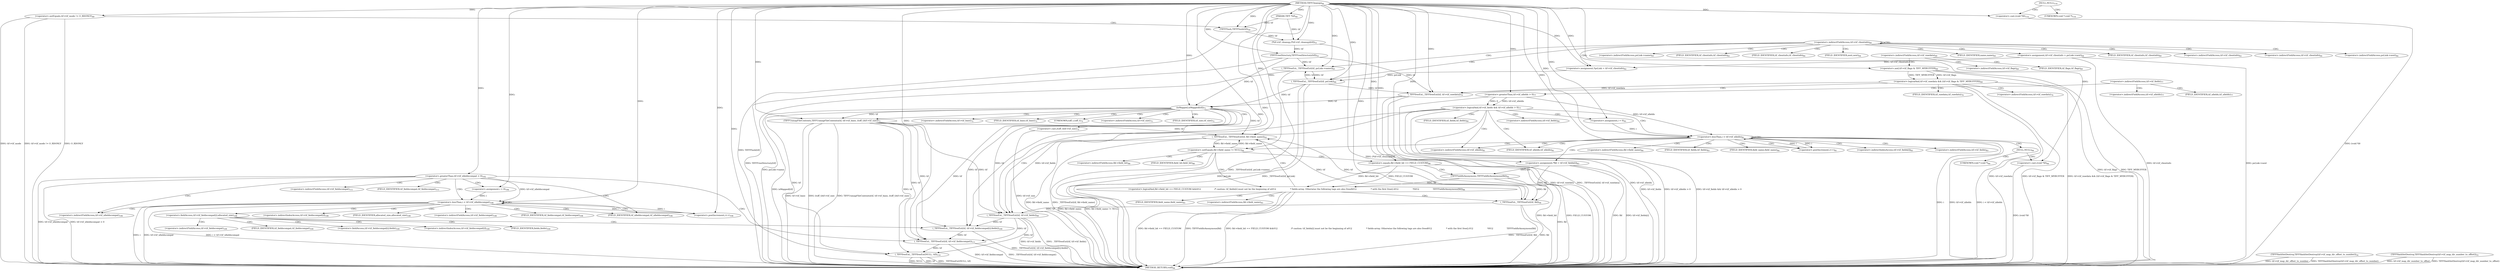 digraph "TIFFCleanup" {  
"99027" [label = <(METHOD,TIFFCleanup)<SUB>44</SUB>> ]
"99229" [label = <(METHOD_RETURN,void)<SUB>44</SUB>> ]
"99028" [label = <(PARAM,TIFF *tif)<SUB>44</SUB>> ]
"99039" [label = <(*tif-&gt;tif_cleanup,(*tif-&gt;tif_cleanup)(tif))<SUB>51</SUB>> ]
"99045" [label = <(TIFFFreeDirectory,TIFFFreeDirectory(tif))<SUB>52</SUB>> ]
"99047" [label = <(TIFFHashSetDestroy,TIFFHashSetDestroy(tif-&gt;tif_map_dir_offset_to_number))<SUB>54</SUB>> ]
"99051" [label = <(TIFFHashSetDestroy,TIFFHashSetDestroy(tif-&gt;tif_map_dir_number_to_offset))<SUB>55</SUB>> ]
"99222" [label = <(_TIFFfreeExt,_TIFFfreeExt(NULL, tif))<SUB>114</SUB>> ]
"99031" [label = <(&lt;operator&gt;.notEquals,tif-&gt;tif_mode != O_RDONLY)<SUB>49</SUB>> ]
"99082" [label = <(&lt;operator&gt;.logicalAnd,tif-&gt;tif_rawdata &amp;&amp; (tif-&gt;tif_flags &amp; TIFF_MYBUFFER))<SUB>69</SUB>> ]
"99098" [label = <(isMapped,isMapped(tif))<SUB>71</SUB>> ]
"99112" [label = <(&lt;operator&gt;.logicalAnd,tif-&gt;tif_fields &amp;&amp; tif-&gt;tif_nfields &gt; 0)<SUB>77</SUB>> ]
"99179" [label = <(&lt;operator&gt;.greaterThan,tif-&gt;tif_nfieldscompat &gt; 0)<SUB>102</SUB>> ]
"99037" [label = <(TIFFFlush,TIFFFlush(tif))<SUB>50</SUB>> ]
"99061" [label = <(&lt;operator&gt;.assignment,*psLink = tif-&gt;tif_clientinfo)<SUB>62</SUB>> ]
"99066" [label = <(&lt;operator&gt;.assignment,tif-&gt;tif_clientinfo = psLink-&gt;next)<SUB>64</SUB>> ]
"99073" [label = <(_TIFFfreeExt,_TIFFfreeExt(tif, psLink-&gt;name))<SUB>65</SUB>> ]
"99078" [label = <(_TIFFfreeExt,_TIFFfreeExt(tif, psLink))<SUB>66</SUB>> ]
"99092" [label = <(_TIFFfreeExt,_TIFFfreeExt(tif, tif-&gt;tif_rawdata))<SUB>70</SUB>> ]
"99101" [label = <(TIFFUnmapFileContents,TIFFUnmapFileContents(tif, tif-&gt;tif_base, (toff_t)tif-&gt;tif_size))<SUB>72</SUB>> ]
"99173" [label = <(_TIFFfreeExt,_TIFFfreeExt(tif, tif-&gt;tif_fields))<SUB>99</SUB>> ]
"99217" [label = <(_TIFFfreeExt,_TIFFfreeExt(tif, tif-&gt;tif_fieldscompat))<SUB>111</SUB>> ]
"99086" [label = <(&lt;operator&gt;.and,tif-&gt;tif_flags &amp; TIFF_MYBUFFER)<SUB>69</SUB>> ]
"99116" [label = <(&lt;operator&gt;.greaterThan,tif-&gt;tif_nfields &gt; 0)<SUB>77</SUB>> ]
"99128" [label = <(&lt;operator&gt;.lessThan,i &lt; tif-&gt;tif_nfields)<SUB>81</SUB>> ]
"99133" [label = <(&lt;operator&gt;.postIncrement,i++)<SUB>81</SUB>> ]
"99191" [label = <(&lt;operator&gt;.lessThan,i &lt; tif-&gt;tif_nfieldscompat)<SUB>106</SUB>> ]
"99196" [label = <(&lt;operator&gt;.postIncrement,i++)<SUB>106</SUB>> ]
"99225" [label = <(&lt;operator&gt;.cast,(void *)0)<SUB>114</SUB>> ]
"99106" [label = <(&lt;operator&gt;.cast,(toff_t)tif-&gt;tif_size)<SUB>72</SUB>> ]
"99125" [label = <(&lt;operator&gt;.assignment,i = 0)<SUB>81</SUB>> ]
"99137" [label = <(&lt;operator&gt;.assignment,*fld = tif-&gt;tif_fields[i])<SUB>83</SUB>> ]
"99188" [label = <(&lt;operator&gt;.assignment,i = 0)<SUB>106</SUB>> ]
"99145" [label = <(&lt;operator&gt;.notEquals,fld-&gt;field_name != NULL)<SUB>84</SUB>> ]
"99208" [label = <(_TIFFfreeExt,_TIFFfreeExt(tif, tif-&gt;tif_fieldscompat[i].fields))<SUB>109</SUB>> ]
"99156" [label = <(&lt;operator&gt;.logicalAnd,fld-&gt;field_bit == FIELD_CUSTOM &amp;&amp;\012                    /* caution: tif_fields[i] must not be the beginning of a\012                     * fields-array. Otherwise the following tags are also freed\012                     * with the first free().\012                     */\012                    TIFFFieldIsAnonymous(fld))<SUB>86</SUB>> ]
"99151" [label = <(&lt;operator&gt;.cast,(void *)0)<SUB>84</SUB>> ]
"99165" [label = <(_TIFFfreeExt,_TIFFfreeExt(tif, fld-&gt;field_name))<SUB>93</SUB>> ]
"99170" [label = <(_TIFFfreeExt,_TIFFfreeExt(tif, fld))<SUB>94</SUB>> ]
"99157" [label = <(&lt;operator&gt;.equals,fld-&gt;field_bit == FIELD_CUSTOM)<SUB>86</SUB>> ]
"99162" [label = <(TIFFFieldIsAnonymous,TIFFFieldIsAnonymous(fld))<SUB>91</SUB>> ]
"99056" [label = <(&lt;operator&gt;.indirectFieldAccess,tif-&gt;tif_clientinfo)<SUB>60</SUB>> ]
"99223" [label = <(NULL,NULL)<SUB>114</SUB>> ]
"99058" [label = <(FIELD_IDENTIFIER,tif_clientinfo,tif_clientinfo)<SUB>60</SUB>> ]
"99083" [label = <(&lt;operator&gt;.indirectFieldAccess,tif-&gt;tif_rawdata)<SUB>69</SUB>> ]
"99113" [label = <(&lt;operator&gt;.indirectFieldAccess,tif-&gt;tif_fields)<SUB>77</SUB>> ]
"99063" [label = <(&lt;operator&gt;.indirectFieldAccess,tif-&gt;tif_clientinfo)<SUB>62</SUB>> ]
"99067" [label = <(&lt;operator&gt;.indirectFieldAccess,tif-&gt;tif_clientinfo)<SUB>64</SUB>> ]
"99070" [label = <(&lt;operator&gt;.indirectFieldAccess,psLink-&gt;next)<SUB>64</SUB>> ]
"99075" [label = <(&lt;operator&gt;.indirectFieldAccess,psLink-&gt;name)<SUB>65</SUB>> ]
"99087" [label = <(&lt;operator&gt;.indirectFieldAccess,tif-&gt;tif_flags)<SUB>69</SUB>> ]
"99094" [label = <(&lt;operator&gt;.indirectFieldAccess,tif-&gt;tif_rawdata)<SUB>70</SUB>> ]
"99103" [label = <(&lt;operator&gt;.indirectFieldAccess,tif-&gt;tif_base)<SUB>72</SUB>> ]
"99117" [label = <(&lt;operator&gt;.indirectFieldAccess,tif-&gt;tif_nfields)<SUB>77</SUB>> ]
"99175" [label = <(&lt;operator&gt;.indirectFieldAccess,tif-&gt;tif_fields)<SUB>99</SUB>> ]
"99219" [label = <(&lt;operator&gt;.indirectFieldAccess,tif-&gt;tif_fieldscompat)<SUB>111</SUB>> ]
"99065" [label = <(FIELD_IDENTIFIER,tif_clientinfo,tif_clientinfo)<SUB>62</SUB>> ]
"99069" [label = <(FIELD_IDENTIFIER,tif_clientinfo,tif_clientinfo)<SUB>64</SUB>> ]
"99072" [label = <(FIELD_IDENTIFIER,next,next)<SUB>64</SUB>> ]
"99077" [label = <(FIELD_IDENTIFIER,name,name)<SUB>65</SUB>> ]
"99089" [label = <(FIELD_IDENTIFIER,tif_flags,tif_flags)<SUB>69</SUB>> ]
"99096" [label = <(FIELD_IDENTIFIER,tif_rawdata,tif_rawdata)<SUB>70</SUB>> ]
"99105" [label = <(FIELD_IDENTIFIER,tif_base,tif_base)<SUB>72</SUB>> ]
"99107" [label = <(UNKNOWN,toff_t,toff_t)<SUB>72</SUB>> ]
"99108" [label = <(&lt;operator&gt;.indirectFieldAccess,tif-&gt;tif_size)<SUB>72</SUB>> ]
"99119" [label = <(FIELD_IDENTIFIER,tif_nfields,tif_nfields)<SUB>77</SUB>> ]
"99130" [label = <(&lt;operator&gt;.indirectFieldAccess,tif-&gt;tif_nfields)<SUB>81</SUB>> ]
"99177" [label = <(FIELD_IDENTIFIER,tif_fields,tif_fields)<SUB>99</SUB>> ]
"99193" [label = <(&lt;operator&gt;.indirectFieldAccess,tif-&gt;tif_nfieldscompat)<SUB>106</SUB>> ]
"99221" [label = <(FIELD_IDENTIFIER,tif_fieldscompat,tif_fieldscompat)<SUB>111</SUB>> ]
"99226" [label = <(UNKNOWN,void *,void *)<SUB>114</SUB>> ]
"99110" [label = <(FIELD_IDENTIFIER,tif_size,tif_size)<SUB>72</SUB>> ]
"99132" [label = <(FIELD_IDENTIFIER,tif_nfields,tif_nfields)<SUB>81</SUB>> ]
"99139" [label = <(&lt;operator&gt;.indirectIndexAccess,tif-&gt;tif_fields[i])<SUB>83</SUB>> ]
"99195" [label = <(FIELD_IDENTIFIER,tif_nfieldscompat,tif_nfieldscompat)<SUB>106</SUB>> ]
"99200" [label = <(&lt;operator&gt;.fieldAccess,tif-&gt;tif_fieldscompat[i].allocated_size)<SUB>108</SUB>> ]
"99140" [label = <(&lt;operator&gt;.indirectFieldAccess,tif-&gt;tif_fields)<SUB>83</SUB>> ]
"99146" [label = <(&lt;operator&gt;.indirectFieldAccess,fld-&gt;field_name)<SUB>84</SUB>> ]
"99149" [label = <(NULL,NULL)<SUB>84</SUB>> ]
"99201" [label = <(&lt;operator&gt;.indirectIndexAccess,tif-&gt;tif_fieldscompat[i])<SUB>108</SUB>> ]
"99206" [label = <(FIELD_IDENTIFIER,allocated_size,allocated_size)<SUB>108</SUB>> ]
"99142" [label = <(FIELD_IDENTIFIER,tif_fields,tif_fields)<SUB>83</SUB>> ]
"99148" [label = <(FIELD_IDENTIFIER,field_name,field_name)<SUB>84</SUB>> ]
"99202" [label = <(&lt;operator&gt;.indirectFieldAccess,tif-&gt;tif_fieldscompat)<SUB>108</SUB>> ]
"99210" [label = <(&lt;operator&gt;.fieldAccess,tif-&gt;tif_fieldscompat[i].fields)<SUB>109</SUB>> ]
"99204" [label = <(FIELD_IDENTIFIER,tif_fieldscompat,tif_fieldscompat)<SUB>108</SUB>> ]
"99211" [label = <(&lt;operator&gt;.indirectIndexAccess,tif-&gt;tif_fieldscompat[i])<SUB>109</SUB>> ]
"99216" [label = <(FIELD_IDENTIFIER,fields,fields)<SUB>109</SUB>> ]
"99152" [label = <(UNKNOWN,void *,void *)<SUB>84</SUB>> ]
"99158" [label = <(&lt;operator&gt;.indirectFieldAccess,fld-&gt;field_bit)<SUB>86</SUB>> ]
"99167" [label = <(&lt;operator&gt;.indirectFieldAccess,fld-&gt;field_name)<SUB>93</SUB>> ]
"99212" [label = <(&lt;operator&gt;.indirectFieldAccess,tif-&gt;tif_fieldscompat)<SUB>109</SUB>> ]
"99160" [label = <(FIELD_IDENTIFIER,field_bit,field_bit)<SUB>86</SUB>> ]
"99169" [label = <(FIELD_IDENTIFIER,field_name,field_name)<SUB>93</SUB>> ]
"99214" [label = <(FIELD_IDENTIFIER,tif_fieldscompat,tif_fieldscompat)<SUB>109</SUB>> ]
  "99031" -> "99229"  [ label = "DDG: tif-&gt;tif_mode"] 
  "99031" -> "99229"  [ label = "DDG: tif-&gt;tif_mode != O_RDONLY"] 
  "99037" -> "99229"  [ label = "DDG: TIFFFlush(tif)"] 
  "99039" -> "99229"  [ label = "DDG: (*tif-&gt;tif_cleanup)(tif)"] 
  "99045" -> "99229"  [ label = "DDG: TIFFFreeDirectory(tif)"] 
  "99047" -> "99229"  [ label = "DDG: tif-&gt;tif_map_dir_offset_to_number"] 
  "99047" -> "99229"  [ label = "DDG: TIFFHashSetDestroy(tif-&gt;tif_map_dir_offset_to_number)"] 
  "99051" -> "99229"  [ label = "DDG: tif-&gt;tif_map_dir_number_to_offset"] 
  "99051" -> "99229"  [ label = "DDG: TIFFHashSetDestroy(tif-&gt;tif_map_dir_number_to_offset)"] 
  "99082" -> "99229"  [ label = "DDG: tif-&gt;tif_rawdata"] 
  "99086" -> "99229"  [ label = "DDG: tif-&gt;tif_flags"] 
  "99082" -> "99229"  [ label = "DDG: tif-&gt;tif_flags &amp; TIFF_MYBUFFER"] 
  "99082" -> "99229"  [ label = "DDG: tif-&gt;tif_rawdata &amp;&amp; (tif-&gt;tif_flags &amp; TIFF_MYBUFFER)"] 
  "99092" -> "99229"  [ label = "DDG: tif-&gt;tif_rawdata"] 
  "99092" -> "99229"  [ label = "DDG: _TIFFfreeExt(tif, tif-&gt;tif_rawdata)"] 
  "99098" -> "99229"  [ label = "DDG: isMapped(tif)"] 
  "99101" -> "99229"  [ label = "DDG: tif-&gt;tif_base"] 
  "99106" -> "99229"  [ label = "DDG: tif-&gt;tif_size"] 
  "99101" -> "99229"  [ label = "DDG: (toff_t)tif-&gt;tif_size"] 
  "99101" -> "99229"  [ label = "DDG: TIFFUnmapFileContents(tif, tif-&gt;tif_base, (toff_t)tif-&gt;tif_size)"] 
  "99112" -> "99229"  [ label = "DDG: tif-&gt;tif_fields"] 
  "99116" -> "99229"  [ label = "DDG: tif-&gt;tif_nfields"] 
  "99112" -> "99229"  [ label = "DDG: tif-&gt;tif_nfields &gt; 0"] 
  "99112" -> "99229"  [ label = "DDG: tif-&gt;tif_fields &amp;&amp; tif-&gt;tif_nfields &gt; 0"] 
  "99128" -> "99229"  [ label = "DDG: i"] 
  "99128" -> "99229"  [ label = "DDG: tif-&gt;tif_nfields"] 
  "99128" -> "99229"  [ label = "DDG: i &lt; tif-&gt;tif_nfields"] 
  "99173" -> "99229"  [ label = "DDG: tif-&gt;tif_fields"] 
  "99173" -> "99229"  [ label = "DDG: _TIFFfreeExt(tif, tif-&gt;tif_fields)"] 
  "99179" -> "99229"  [ label = "DDG: tif-&gt;tif_nfieldscompat"] 
  "99179" -> "99229"  [ label = "DDG: tif-&gt;tif_nfieldscompat &gt; 0"] 
  "99191" -> "99229"  [ label = "DDG: i"] 
  "99191" -> "99229"  [ label = "DDG: tif-&gt;tif_nfieldscompat"] 
  "99191" -> "99229"  [ label = "DDG: i &lt; tif-&gt;tif_nfieldscompat"] 
  "99217" -> "99229"  [ label = "DDG: tif-&gt;tif_fieldscompat"] 
  "99217" -> "99229"  [ label = "DDG: _TIFFfreeExt(tif, tif-&gt;tif_fieldscompat)"] 
  "99222" -> "99229"  [ label = "DDG: NULL"] 
  "99225" -> "99229"  [ label = "DDG: (void *)0"] 
  "99222" -> "99229"  [ label = "DDG: tif"] 
  "99222" -> "99229"  [ label = "DDG: _TIFFfreeExt(NULL, tif)"] 
  "99208" -> "99229"  [ label = "DDG: _TIFFfreeExt(tif, tif-&gt;tif_fieldscompat[i].fields)"] 
  "99137" -> "99229"  [ label = "DDG: fld"] 
  "99137" -> "99229"  [ label = "DDG: tif-&gt;tif_fields[i]"] 
  "99145" -> "99229"  [ label = "DDG: fld-&gt;field_name"] 
  "99151" -> "99229"  [ label = "DDG: (void *)0"] 
  "99145" -> "99229"  [ label = "DDG: fld-&gt;field_name != NULL"] 
  "99157" -> "99229"  [ label = "DDG: fld-&gt;field_bit"] 
  "99156" -> "99229"  [ label = "DDG: fld-&gt;field_bit == FIELD_CUSTOM"] 
  "99162" -> "99229"  [ label = "DDG: fld"] 
  "99156" -> "99229"  [ label = "DDG: TIFFFieldIsAnonymous(fld)"] 
  "99156" -> "99229"  [ label = "DDG: fld-&gt;field_bit == FIELD_CUSTOM &amp;&amp;\012                    /* caution: tif_fields[i] must not be the beginning of a\012                     * fields-array. Otherwise the following tags are also freed\012                     * with the first free().\012                     */\012                    TIFFFieldIsAnonymous(fld)"] 
  "99165" -> "99229"  [ label = "DDG: fld-&gt;field_name"] 
  "99165" -> "99229"  [ label = "DDG: _TIFFfreeExt(tif, fld-&gt;field_name)"] 
  "99170" -> "99229"  [ label = "DDG: fld"] 
  "99170" -> "99229"  [ label = "DDG: _TIFFfreeExt(tif, fld)"] 
  "99066" -> "99229"  [ label = "DDG: tif-&gt;tif_clientinfo"] 
  "99066" -> "99229"  [ label = "DDG: psLink-&gt;next"] 
  "99073" -> "99229"  [ label = "DDG: psLink-&gt;name"] 
  "99073" -> "99229"  [ label = "DDG: _TIFFfreeExt(tif, psLink-&gt;name)"] 
  "99078" -> "99229"  [ label = "DDG: psLink"] 
  "99078" -> "99229"  [ label = "DDG: _TIFFfreeExt(tif, psLink)"] 
  "99157" -> "99229"  [ label = "DDG: FIELD_CUSTOM"] 
  "99031" -> "99229"  [ label = "DDG: O_RDONLY"] 
  "99086" -> "99229"  [ label = "DDG: TIFF_MYBUFFER"] 
  "99027" -> "99028"  [ label = "DDG: "] 
  "99037" -> "99039"  [ label = "DDG: tif"] 
  "99028" -> "99039"  [ label = "DDG: tif"] 
  "99027" -> "99039"  [ label = "DDG: "] 
  "99039" -> "99045"  [ label = "DDG: tif"] 
  "99027" -> "99045"  [ label = "DDG: "] 
  "99027" -> "99222"  [ label = "DDG: "] 
  "99098" -> "99222"  [ label = "DDG: tif"] 
  "99101" -> "99222"  [ label = "DDG: tif"] 
  "99173" -> "99222"  [ label = "DDG: tif"] 
  "99217" -> "99222"  [ label = "DDG: tif"] 
  "99027" -> "99031"  [ label = "DDG: "] 
  "99066" -> "99061"  [ label = "DDG: tif-&gt;tif_clientinfo"] 
  "99086" -> "99082"  [ label = "DDG: tif-&gt;tif_flags"] 
  "99086" -> "99082"  [ label = "DDG: TIFF_MYBUFFER"] 
  "99045" -> "99098"  [ label = "DDG: tif"] 
  "99092" -> "99098"  [ label = "DDG: tif"] 
  "99078" -> "99098"  [ label = "DDG: tif"] 
  "99027" -> "99098"  [ label = "DDG: "] 
  "99116" -> "99112"  [ label = "DDG: tif-&gt;tif_nfields"] 
  "99116" -> "99112"  [ label = "DDG: 0"] 
  "99027" -> "99179"  [ label = "DDG: "] 
  "99028" -> "99037"  [ label = "DDG: tif"] 
  "99027" -> "99037"  [ label = "DDG: "] 
  "99027" -> "99061"  [ label = "DDG: "] 
  "99045" -> "99073"  [ label = "DDG: tif"] 
  "99078" -> "99073"  [ label = "DDG: tif"] 
  "99027" -> "99073"  [ label = "DDG: "] 
  "99073" -> "99078"  [ label = "DDG: tif"] 
  "99027" -> "99078"  [ label = "DDG: "] 
  "99061" -> "99078"  [ label = "DDG: psLink"] 
  "99027" -> "99086"  [ label = "DDG: "] 
  "99045" -> "99092"  [ label = "DDG: tif"] 
  "99078" -> "99092"  [ label = "DDG: tif"] 
  "99027" -> "99092"  [ label = "DDG: "] 
  "99082" -> "99092"  [ label = "DDG: tif-&gt;tif_rawdata"] 
  "99098" -> "99101"  [ label = "DDG: tif"] 
  "99027" -> "99101"  [ label = "DDG: "] 
  "99027" -> "99116"  [ label = "DDG: "] 
  "99098" -> "99173"  [ label = "DDG: tif"] 
  "99101" -> "99173"  [ label = "DDG: tif"] 
  "99170" -> "99173"  [ label = "DDG: tif"] 
  "99027" -> "99173"  [ label = "DDG: "] 
  "99112" -> "99173"  [ label = "DDG: tif-&gt;tif_fields"] 
  "99098" -> "99217"  [ label = "DDG: tif"] 
  "99101" -> "99217"  [ label = "DDG: tif"] 
  "99173" -> "99217"  [ label = "DDG: tif"] 
  "99208" -> "99217"  [ label = "DDG: tif"] 
  "99027" -> "99217"  [ label = "DDG: "] 
  "99027" -> "99225"  [ label = "DDG: "] 
  "99027" -> "99125"  [ label = "DDG: "] 
  "99125" -> "99128"  [ label = "DDG: i"] 
  "99133" -> "99128"  [ label = "DDG: i"] 
  "99027" -> "99128"  [ label = "DDG: "] 
  "99116" -> "99128"  [ label = "DDG: tif-&gt;tif_nfields"] 
  "99128" -> "99133"  [ label = "DDG: i"] 
  "99027" -> "99133"  [ label = "DDG: "] 
  "99027" -> "99188"  [ label = "DDG: "] 
  "99188" -> "99191"  [ label = "DDG: i"] 
  "99196" -> "99191"  [ label = "DDG: i"] 
  "99027" -> "99191"  [ label = "DDG: "] 
  "99179" -> "99191"  [ label = "DDG: tif-&gt;tif_nfieldscompat"] 
  "99191" -> "99196"  [ label = "DDG: i"] 
  "99027" -> "99196"  [ label = "DDG: "] 
  "99027" -> "99137"  [ label = "DDG: "] 
  "99165" -> "99145"  [ label = "DDG: fld-&gt;field_name"] 
  "99027" -> "99145"  [ label = "DDG: "] 
  "99098" -> "99208"  [ label = "DDG: tif"] 
  "99101" -> "99208"  [ label = "DDG: tif"] 
  "99173" -> "99208"  [ label = "DDG: tif"] 
  "99027" -> "99208"  [ label = "DDG: "] 
  "99027" -> "99151"  [ label = "DDG: "] 
  "99157" -> "99156"  [ label = "DDG: fld-&gt;field_bit"] 
  "99157" -> "99156"  [ label = "DDG: FIELD_CUSTOM"] 
  "99162" -> "99156"  [ label = "DDG: fld"] 
  "99027" -> "99157"  [ label = "DDG: "] 
  "99137" -> "99162"  [ label = "DDG: fld"] 
  "99027" -> "99162"  [ label = "DDG: "] 
  "99098" -> "99165"  [ label = "DDG: tif"] 
  "99101" -> "99165"  [ label = "DDG: tif"] 
  "99170" -> "99165"  [ label = "DDG: tif"] 
  "99027" -> "99165"  [ label = "DDG: "] 
  "99145" -> "99165"  [ label = "DDG: fld-&gt;field_name"] 
  "99165" -> "99170"  [ label = "DDG: tif"] 
  "99027" -> "99170"  [ label = "DDG: "] 
  "99137" -> "99170"  [ label = "DDG: fld"] 
  "99162" -> "99170"  [ label = "DDG: fld"] 
  "99031" -> "99037"  [ label = "CDG: "] 
  "99056" -> "99065"  [ label = "CDG: "] 
  "99056" -> "99061"  [ label = "CDG: "] 
  "99056" -> "99077"  [ label = "CDG: "] 
  "99056" -> "99058"  [ label = "CDG: "] 
  "99056" -> "99056"  [ label = "CDG: "] 
  "99056" -> "99063"  [ label = "CDG: "] 
  "99056" -> "99070"  [ label = "CDG: "] 
  "99056" -> "99075"  [ label = "CDG: "] 
  "99056" -> "99072"  [ label = "CDG: "] 
  "99056" -> "99067"  [ label = "CDG: "] 
  "99056" -> "99078"  [ label = "CDG: "] 
  "99056" -> "99066"  [ label = "CDG: "] 
  "99056" -> "99073"  [ label = "CDG: "] 
  "99056" -> "99069"  [ label = "CDG: "] 
  "99082" -> "99092"  [ label = "CDG: "] 
  "99082" -> "99096"  [ label = "CDG: "] 
  "99082" -> "99094"  [ label = "CDG: "] 
  "99098" -> "99108"  [ label = "CDG: "] 
  "99098" -> "99105"  [ label = "CDG: "] 
  "99098" -> "99106"  [ label = "CDG: "] 
  "99098" -> "99101"  [ label = "CDG: "] 
  "99098" -> "99110"  [ label = "CDG: "] 
  "99098" -> "99107"  [ label = "CDG: "] 
  "99098" -> "99103"  [ label = "CDG: "] 
  "99112" -> "99132"  [ label = "CDG: "] 
  "99112" -> "99173"  [ label = "CDG: "] 
  "99112" -> "99130"  [ label = "CDG: "] 
  "99112" -> "99177"  [ label = "CDG: "] 
  "99112" -> "99125"  [ label = "CDG: "] 
  "99112" -> "99128"  [ label = "CDG: "] 
  "99112" -> "99175"  [ label = "CDG: "] 
  "99179" -> "99217"  [ label = "CDG: "] 
  "99179" -> "99191"  [ label = "CDG: "] 
  "99179" -> "99221"  [ label = "CDG: "] 
  "99179" -> "99195"  [ label = "CDG: "] 
  "99179" -> "99219"  [ label = "CDG: "] 
  "99179" -> "99188"  [ label = "CDG: "] 
  "99179" -> "99193"  [ label = "CDG: "] 
  "99223" -> "99226"  [ label = "CDG: "] 
  "99223" -> "99225"  [ label = "CDG: "] 
  "99083" -> "99086"  [ label = "CDG: "] 
  "99083" -> "99087"  [ label = "CDG: "] 
  "99083" -> "99089"  [ label = "CDG: "] 
  "99113" -> "99116"  [ label = "CDG: "] 
  "99113" -> "99117"  [ label = "CDG: "] 
  "99113" -> "99119"  [ label = "CDG: "] 
  "99128" -> "99139"  [ label = "CDG: "] 
  "99128" -> "99137"  [ label = "CDG: "] 
  "99128" -> "99132"  [ label = "CDG: "] 
  "99128" -> "99145"  [ label = "CDG: "] 
  "99128" -> "99146"  [ label = "CDG: "] 
  "99128" -> "99142"  [ label = "CDG: "] 
  "99128" -> "99130"  [ label = "CDG: "] 
  "99128" -> "99149"  [ label = "CDG: "] 
  "99128" -> "99133"  [ label = "CDG: "] 
  "99128" -> "99148"  [ label = "CDG: "] 
  "99128" -> "99128"  [ label = "CDG: "] 
  "99128" -> "99140"  [ label = "CDG: "] 
  "99191" -> "99206"  [ label = "CDG: "] 
  "99191" -> "99196"  [ label = "CDG: "] 
  "99191" -> "99202"  [ label = "CDG: "] 
  "99191" -> "99191"  [ label = "CDG: "] 
  "99191" -> "99201"  [ label = "CDG: "] 
  "99191" -> "99204"  [ label = "CDG: "] 
  "99191" -> "99200"  [ label = "CDG: "] 
  "99191" -> "99195"  [ label = "CDG: "] 
  "99191" -> "99193"  [ label = "CDG: "] 
  "99145" -> "99156"  [ label = "CDG: "] 
  "99145" -> "99157"  [ label = "CDG: "] 
  "99145" -> "99158"  [ label = "CDG: "] 
  "99145" -> "99160"  [ label = "CDG: "] 
  "99200" -> "99212"  [ label = "CDG: "] 
  "99200" -> "99210"  [ label = "CDG: "] 
  "99200" -> "99214"  [ label = "CDG: "] 
  "99200" -> "99211"  [ label = "CDG: "] 
  "99200" -> "99208"  [ label = "CDG: "] 
  "99200" -> "99216"  [ label = "CDG: "] 
  "99149" -> "99152"  [ label = "CDG: "] 
  "99149" -> "99151"  [ label = "CDG: "] 
  "99156" -> "99165"  [ label = "CDG: "] 
  "99156" -> "99170"  [ label = "CDG: "] 
  "99156" -> "99167"  [ label = "CDG: "] 
  "99156" -> "99169"  [ label = "CDG: "] 
  "99157" -> "99162"  [ label = "CDG: "] 
}
